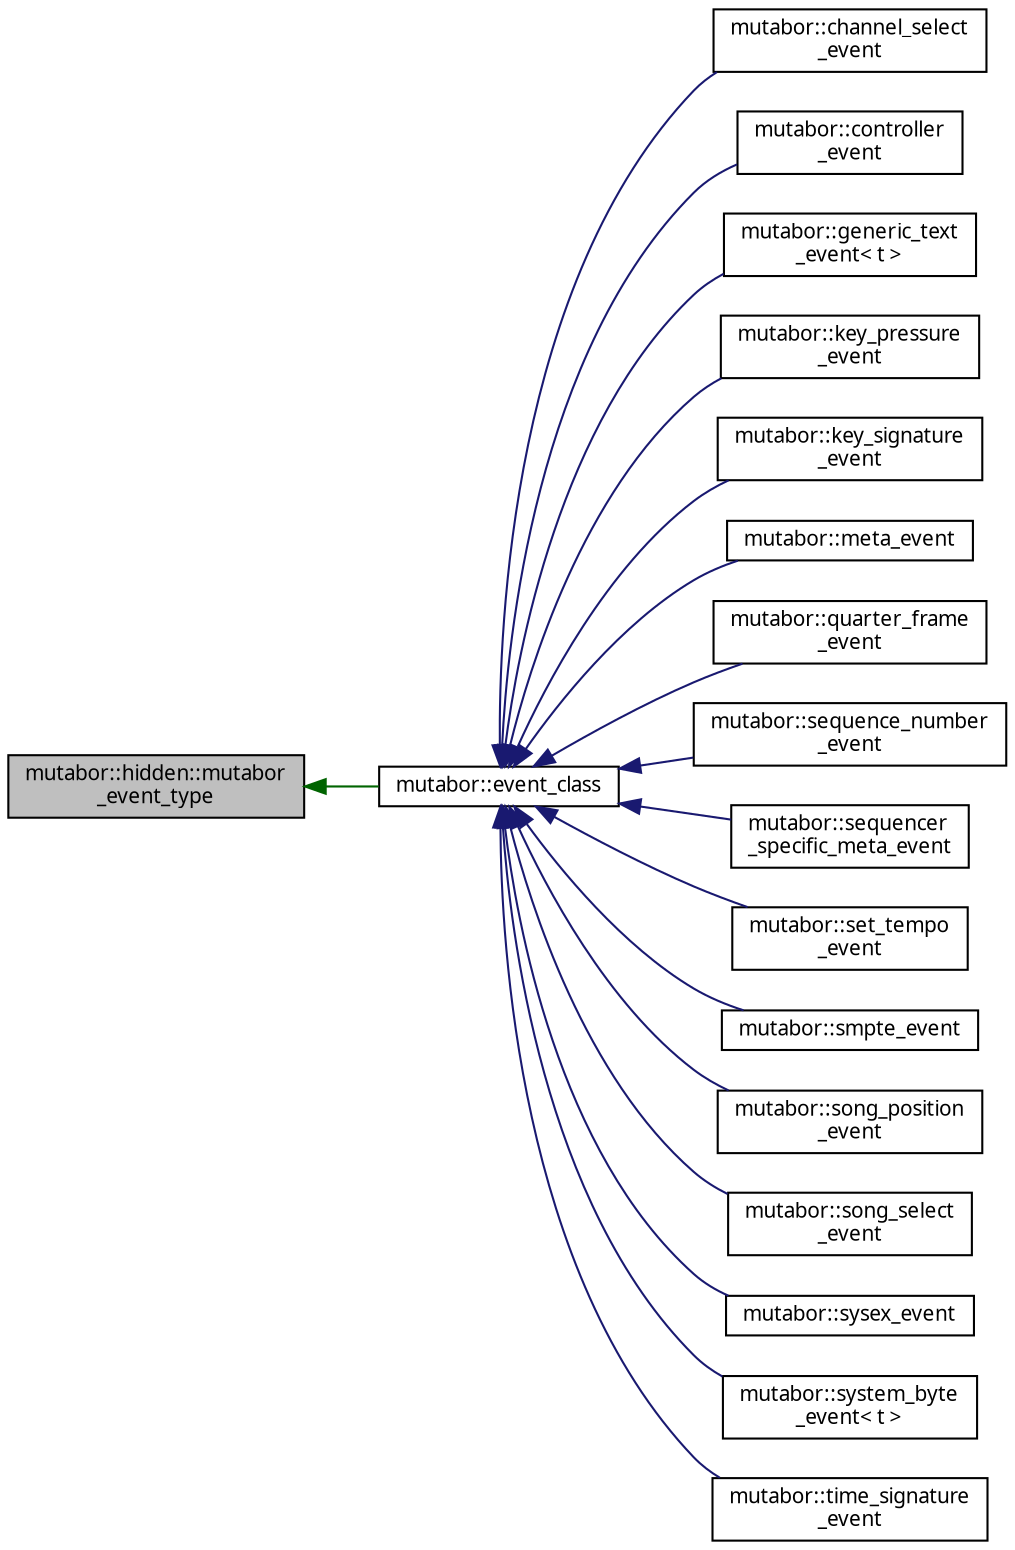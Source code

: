 digraph "mutabor::hidden::mutabor_event_type"
{
  edge [fontname="Sans",fontsize="10",labelfontname="Sans",labelfontsize="10"];
  node [fontname="Sans",fontsize="10",shape=record];
  rankdir="LR";
  Node0 [label="mutabor::hidden::mutabor\l_event_type",height=0.2,width=0.4,color="black", fillcolor="grey75", style="filled", fontcolor="black"];
  Node0 -> Node1 [dir="back",color="darkgreen",fontsize="10",style="solid",fontname="Sans"];
  Node1 [label="mutabor::event_class",height=0.2,width=0.4,color="black", fillcolor="white", style="filled",URL="$d7/d83/classmutabor_1_1event__class.html"];
  Node1 -> Node2 [dir="back",color="midnightblue",fontsize="10",style="solid",fontname="Sans"];
  Node2 [label="mutabor::channel_select\l_event",height=0.2,width=0.4,color="black", fillcolor="white", style="filled",URL="$d2/d17/classmutabor_1_1channel__select__event.html"];
  Node1 -> Node3 [dir="back",color="midnightblue",fontsize="10",style="solid",fontname="Sans"];
  Node3 [label="mutabor::controller\l_event",height=0.2,width=0.4,color="black", fillcolor="white", style="filled",URL="$de/d04/classmutabor_1_1controller__event.html"];
  Node1 -> Node4 [dir="back",color="midnightblue",fontsize="10",style="solid",fontname="Sans"];
  Node4 [label="mutabor::generic_text\l_event\< t \>",height=0.2,width=0.4,color="black", fillcolor="white", style="filled",URL="$d5/dd0/classmutabor_1_1generic__text__event.html"];
  Node1 -> Node5 [dir="back",color="midnightblue",fontsize="10",style="solid",fontname="Sans"];
  Node5 [label="mutabor::key_pressure\l_event",height=0.2,width=0.4,color="black", fillcolor="white", style="filled",URL="$d9/d3a/classmutabor_1_1key__pressure__event.html"];
  Node1 -> Node6 [dir="back",color="midnightblue",fontsize="10",style="solid",fontname="Sans"];
  Node6 [label="mutabor::key_signature\l_event",height=0.2,width=0.4,color="black", fillcolor="white", style="filled",URL="$d8/d56/classmutabor_1_1key__signature__event.html"];
  Node1 -> Node7 [dir="back",color="midnightblue",fontsize="10",style="solid",fontname="Sans"];
  Node7 [label="mutabor::meta_event",height=0.2,width=0.4,color="black", fillcolor="white", style="filled",URL="$da/d41/classmutabor_1_1meta__event.html"];
  Node1 -> Node8 [dir="back",color="midnightblue",fontsize="10",style="solid",fontname="Sans"];
  Node8 [label="mutabor::quarter_frame\l_event",height=0.2,width=0.4,color="black", fillcolor="white", style="filled",URL="$d5/d7c/classmutabor_1_1quarter__frame__event.html"];
  Node1 -> Node9 [dir="back",color="midnightblue",fontsize="10",style="solid",fontname="Sans"];
  Node9 [label="mutabor::sequence_number\l_event",height=0.2,width=0.4,color="black", fillcolor="white", style="filled",URL="$d5/dec/classmutabor_1_1sequence__number__event.html"];
  Node1 -> Node10 [dir="back",color="midnightblue",fontsize="10",style="solid",fontname="Sans"];
  Node10 [label="mutabor::sequencer\l_specific_meta_event",height=0.2,width=0.4,color="black", fillcolor="white", style="filled",URL="$d6/d24/classmutabor_1_1sequencer__specific__meta__event.html"];
  Node1 -> Node11 [dir="back",color="midnightblue",fontsize="10",style="solid",fontname="Sans"];
  Node11 [label="mutabor::set_tempo\l_event",height=0.2,width=0.4,color="black", fillcolor="white", style="filled",URL="$db/d87/classmutabor_1_1set__tempo__event.html"];
  Node1 -> Node12 [dir="back",color="midnightblue",fontsize="10",style="solid",fontname="Sans"];
  Node12 [label="mutabor::smpte_event",height=0.2,width=0.4,color="black", fillcolor="white", style="filled",URL="$db/db8/classmutabor_1_1smpte__event.html"];
  Node1 -> Node13 [dir="back",color="midnightblue",fontsize="10",style="solid",fontname="Sans"];
  Node13 [label="mutabor::song_position\l_event",height=0.2,width=0.4,color="black", fillcolor="white", style="filled",URL="$d5/de3/classmutabor_1_1song__position__event.html"];
  Node1 -> Node14 [dir="back",color="midnightblue",fontsize="10",style="solid",fontname="Sans"];
  Node14 [label="mutabor::song_select\l_event",height=0.2,width=0.4,color="black", fillcolor="white", style="filled",URL="$d9/d79/classmutabor_1_1song__select__event.html"];
  Node1 -> Node15 [dir="back",color="midnightblue",fontsize="10",style="solid",fontname="Sans"];
  Node15 [label="mutabor::sysex_event",height=0.2,width=0.4,color="black", fillcolor="white", style="filled",URL="$d5/dab/classmutabor_1_1sysex__event.html"];
  Node1 -> Node16 [dir="back",color="midnightblue",fontsize="10",style="solid",fontname="Sans"];
  Node16 [label="mutabor::system_byte\l_event\< t \>",height=0.2,width=0.4,color="black", fillcolor="white", style="filled",URL="$d1/db9/classmutabor_1_1system__byte__event.html"];
  Node1 -> Node17 [dir="back",color="midnightblue",fontsize="10",style="solid",fontname="Sans"];
  Node17 [label="mutabor::time_signature\l_event",height=0.2,width=0.4,color="black", fillcolor="white", style="filled",URL="$de/de4/classmutabor_1_1time__signature__event.html"];
}

